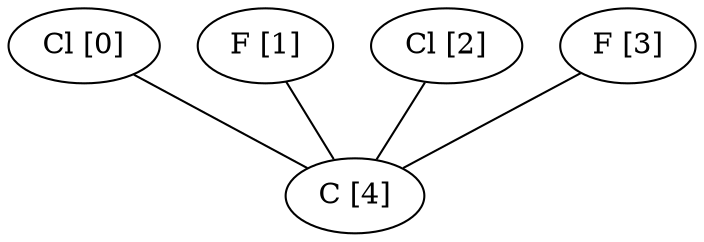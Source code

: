 graph G {
0[label="Cl [0]"];
1[label="F [1]"];
2[label="Cl [2]"];
3[label="F [3]"];
4[label="C [4]"];
0--4 ;
1--4 ;
2--4 ;
3--4 ;
}
